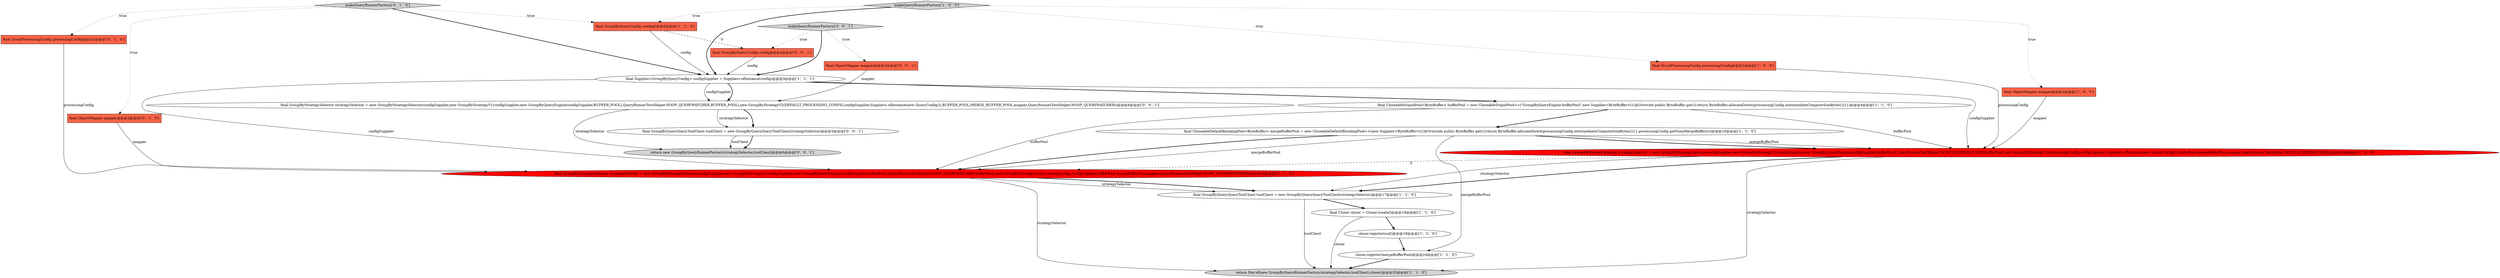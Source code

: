 digraph {
15 [style = filled, label = "makeQueryRunnerFactory['0', '1', '0']", fillcolor = lightgray, shape = diamond image = "AAA0AAABBB2BBB"];
4 [style = filled, label = "final DruidProcessingConfig processingConfig@@@2@@@['1', '0', '0']", fillcolor = tomato, shape = box image = "AAA0AAABBB1BBB"];
13 [style = filled, label = "final DruidProcessingConfig processingConfig@@@2@@@['0', '1', '0']", fillcolor = tomato, shape = box image = "AAA0AAABBB2BBB"];
1 [style = filled, label = "makeQueryRunnerFactory['1', '0', '0']", fillcolor = lightgray, shape = diamond image = "AAA0AAABBB1BBB"];
19 [style = filled, label = "final GroupByQueryConfig config@@@2@@@['0', '0', '1']", fillcolor = tomato, shape = box image = "AAA0AAABBB3BBB"];
12 [style = filled, label = "closer.register(mergeBufferPool)@@@24@@@['1', '1', '0']", fillcolor = white, shape = ellipse image = "AAA0AAABBB1BBB"];
9 [style = filled, label = "final CloseableStupidPool<ByteBuffer> bufferPool = new CloseableStupidPool<>(\"GroupByQueryEngine-bufferPool\",new Supplier<ByteBuffer>(){@Override public ByteBuffer get(){return ByteBuffer.allocateDirect(processingConfig.intermediateComputeSizeBytes())}})@@@4@@@['1', '1', '0']", fillcolor = white, shape = ellipse image = "AAA0AAABBB1BBB"];
11 [style = filled, label = "final GroupByQueryConfig config@@@2@@@['1', '1', '0']", fillcolor = tomato, shape = box image = "AAA0AAABBB1BBB"];
5 [style = filled, label = "final Closer closer = Closer.create()@@@18@@@['1', '1', '0']", fillcolor = white, shape = ellipse image = "AAA0AAABBB1BBB"];
0 [style = filled, label = "final ObjectMapper mapper@@@2@@@['1', '0', '0']", fillcolor = tomato, shape = box image = "AAA0AAABBB1BBB"];
16 [style = filled, label = "final GroupByStrategySelector strategySelector = new GroupByStrategySelector(configSupplier,new GroupByStrategyV1(configSupplier,new GroupByQueryEngine(configSupplier,bufferPool),QueryRunnerTestHelper.NOOP_QUERYWATCHER,bufferPool),new GroupByStrategyV2(processingConfig,configSupplier,bufferPool,mergeBufferPool,mapper,QueryRunnerTestHelper.NOOP_QUERYWATCHER))@@@16@@@['0', '1', '0']", fillcolor = red, shape = ellipse image = "AAA1AAABBB2BBB"];
2 [style = filled, label = "final GroupByQueryQueryToolChest toolChest = new GroupByQueryQueryToolChest(strategySelector)@@@17@@@['1', '1', '0']", fillcolor = white, shape = ellipse image = "AAA0AAABBB1BBB"];
17 [style = filled, label = "final GroupByStrategySelector strategySelector = new GroupByStrategySelector(configSupplier,new GroupByStrategyV1(configSupplier,new GroupByQueryEngine(configSupplier,BUFFER_POOL),QueryRunnerTestHelper.NOOP_QUERYWATCHER,BUFFER_POOL),new GroupByStrategyV2(DEFAULT_PROCESSING_CONFIG,configSupplier,Suppliers.ofInstance(new QueryConfig()),BUFFER_POOL,MERGE_BUFFER_POOL,mapper,QueryRunnerTestHelper.NOOP_QUERYWATCHER))@@@4@@@['0', '0', '1']", fillcolor = white, shape = ellipse image = "AAA0AAABBB3BBB"];
18 [style = filled, label = "final ObjectMapper mapper@@@2@@@['0', '0', '1']", fillcolor = tomato, shape = box image = "AAA0AAABBB3BBB"];
6 [style = filled, label = "return Pair.of(new GroupByQueryRunnerFactory(strategySelector,toolChest),closer)@@@25@@@['1', '1', '0']", fillcolor = lightgray, shape = ellipse image = "AAA0AAABBB1BBB"];
3 [style = filled, label = "final GroupByStrategySelector strategySelector = new GroupByStrategySelector(configSupplier,new GroupByStrategyV1(configSupplier,new GroupByQueryEngine(configSupplier,bufferPool),QueryRunnerTestHelper.NOOP_QUERYWATCHER,bufferPool),new GroupByStrategyV2(processingConfig,configSupplier,Suppliers.ofInstance(new QueryConfig()),bufferPool,mergeBufferPool,mapper,QueryRunnerTestHelper.NOOP_QUERYWATCHER))@@@16@@@['1', '0', '0']", fillcolor = red, shape = ellipse image = "AAA1AAABBB1BBB"];
10 [style = filled, label = "final CloseableDefaultBlockingPool<ByteBuffer> mergeBufferPool = new CloseableDefaultBlockingPool<>(new Supplier<ByteBuffer>(){@Override public ByteBuffer get(){return ByteBuffer.allocateDirect(processingConfig.intermediateComputeSizeBytes())}},processingConfig.getNumMergeBuffers())@@@10@@@['1', '1', '0']", fillcolor = white, shape = ellipse image = "AAA0AAABBB1BBB"];
8 [style = filled, label = "final Supplier<GroupByQueryConfig> configSupplier = Suppliers.ofInstance(config)@@@3@@@['1', '1', '1']", fillcolor = white, shape = ellipse image = "AAA0AAABBB1BBB"];
20 [style = filled, label = "makeQueryRunnerFactory['0', '0', '1']", fillcolor = lightgray, shape = diamond image = "AAA0AAABBB3BBB"];
21 [style = filled, label = "return new GroupByQueryRunnerFactory(strategySelector,toolChest)@@@6@@@['0', '0', '1']", fillcolor = lightgray, shape = ellipse image = "AAA0AAABBB3BBB"];
22 [style = filled, label = "final GroupByQueryQueryToolChest toolChest = new GroupByQueryQueryToolChest(strategySelector)@@@5@@@['0', '0', '1']", fillcolor = white, shape = ellipse image = "AAA0AAABBB3BBB"];
14 [style = filled, label = "final ObjectMapper mapper@@@2@@@['0', '1', '0']", fillcolor = tomato, shape = box image = "AAA0AAABBB2BBB"];
7 [style = filled, label = "closer.register(null)@@@19@@@['1', '1', '0']", fillcolor = white, shape = ellipse image = "AAA0AAABBB1BBB"];
8->17 [style = solid, label="configSupplier"];
9->16 [style = solid, label="bufferPool"];
0->3 [style = solid, label="mapper"];
1->8 [style = bold, label=""];
2->6 [style = solid, label="toolChest"];
17->21 [style = solid, label="strategySelector"];
4->3 [style = solid, label="processingConfig"];
7->12 [style = bold, label=""];
1->11 [style = dotted, label="true"];
10->3 [style = solid, label="mergeBufferPool"];
22->21 [style = bold, label=""];
18->17 [style = solid, label="mapper"];
10->3 [style = bold, label=""];
8->3 [style = solid, label="configSupplier"];
13->16 [style = solid, label="processingConfig"];
1->4 [style = dotted, label="true"];
9->10 [style = bold, label=""];
16->2 [style = bold, label=""];
17->22 [style = bold, label=""];
15->14 [style = dotted, label="true"];
17->22 [style = solid, label="strategySelector"];
12->6 [style = bold, label=""];
10->12 [style = solid, label="mergeBufferPool"];
15->13 [style = dotted, label="true"];
8->16 [style = solid, label="configSupplier"];
11->8 [style = solid, label="config"];
8->17 [style = bold, label=""];
20->8 [style = bold, label=""];
9->3 [style = solid, label="bufferPool"];
22->21 [style = solid, label="toolChest"];
3->2 [style = bold, label=""];
19->8 [style = solid, label="config"];
10->16 [style = bold, label=""];
11->19 [style = dashed, label="0"];
3->6 [style = solid, label="strategySelector"];
16->2 [style = solid, label="strategySelector"];
10->16 [style = solid, label="mergeBufferPool"];
8->9 [style = bold, label=""];
15->11 [style = dotted, label="true"];
20->18 [style = dotted, label="true"];
5->6 [style = solid, label="closer"];
5->7 [style = bold, label=""];
14->16 [style = solid, label="mapper"];
20->19 [style = dotted, label="true"];
3->2 [style = solid, label="strategySelector"];
1->0 [style = dotted, label="true"];
15->8 [style = bold, label=""];
3->16 [style = dashed, label="0"];
2->5 [style = bold, label=""];
16->6 [style = solid, label="strategySelector"];
}
